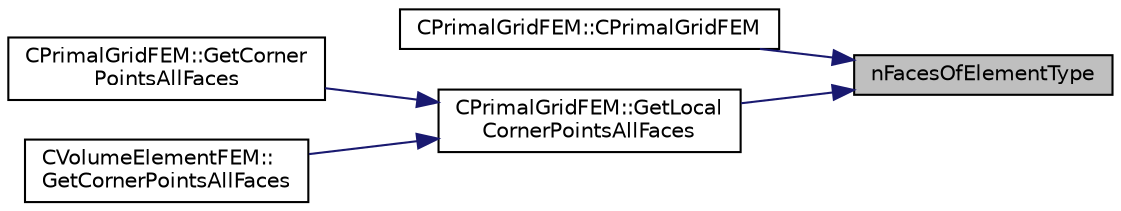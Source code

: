 digraph "nFacesOfElementType"
{
 // LATEX_PDF_SIZE
  edge [fontname="Helvetica",fontsize="10",labelfontname="Helvetica",labelfontsize="10"];
  node [fontname="Helvetica",fontsize="10",shape=record];
  rankdir="RL";
  Node1 [label="nFacesOfElementType",height=0.2,width=0.4,color="black", fillcolor="grey75", style="filled", fontcolor="black",tooltip="Get the number of faces of the element."];
  Node1 -> Node2 [dir="back",color="midnightblue",fontsize="10",style="solid",fontname="Helvetica"];
  Node2 [label="CPrimalGridFEM::CPrimalGridFEM",height=0.2,width=0.4,color="black", fillcolor="white", style="filled",URL="$classCPrimalGridFEM.html#a3aec831e226c68f1bb405ec224b54b1d",tooltip="Constructor using data to initialize the element."];
  Node1 -> Node3 [dir="back",color="midnightblue",fontsize="10",style="solid",fontname="Helvetica"];
  Node3 [label="CPrimalGridFEM::GetLocal\lCornerPointsAllFaces",height=0.2,width=0.4,color="black", fillcolor="white", style="filled",URL="$classCPrimalGridFEM.html#ac3054ca92ecdd09e3867195fbb2d808a",tooltip="Static member function to get the local the corner points of all the faces of this element...."];
  Node3 -> Node4 [dir="back",color="midnightblue",fontsize="10",style="solid",fontname="Helvetica"];
  Node4 [label="CPrimalGridFEM::GetCorner\lPointsAllFaces",height=0.2,width=0.4,color="black", fillcolor="white", style="filled",URL="$classCPrimalGridFEM.html#aaa086beb057f409aadfc173bbf6c3197",tooltip="Get all the corner points of all the faces of this element. It must be made sure that the numbering o..."];
  Node3 -> Node5 [dir="back",color="midnightblue",fontsize="10",style="solid",fontname="Helvetica"];
  Node5 [label="CVolumeElementFEM::\lGetCornerPointsAllFaces",height=0.2,width=0.4,color="black", fillcolor="white", style="filled",URL="$classCVolumeElementFEM.html#a66d631783d0af82815effed04881bfbf",tooltip="Get all the corner points of all the faces of this element. It must be made sure that the numbering o..."];
}
